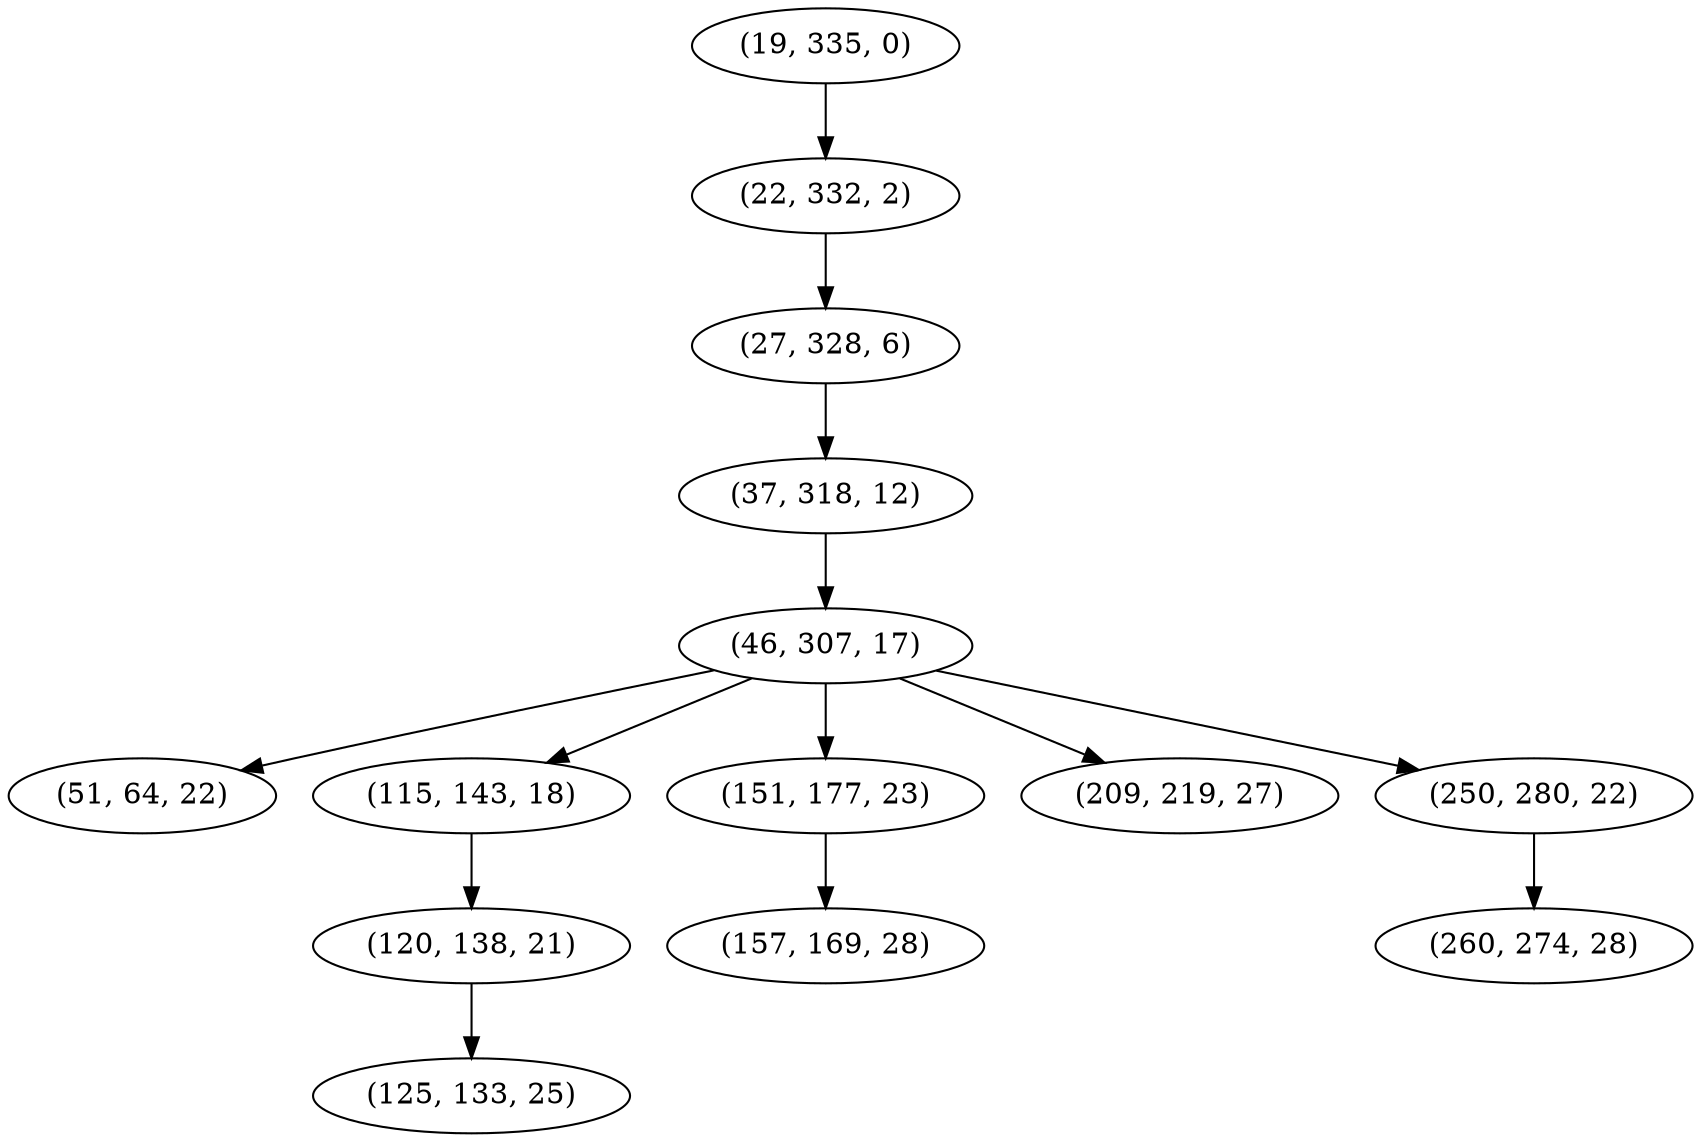 digraph tree {
    "(19, 335, 0)";
    "(22, 332, 2)";
    "(27, 328, 6)";
    "(37, 318, 12)";
    "(46, 307, 17)";
    "(51, 64, 22)";
    "(115, 143, 18)";
    "(120, 138, 21)";
    "(125, 133, 25)";
    "(151, 177, 23)";
    "(157, 169, 28)";
    "(209, 219, 27)";
    "(250, 280, 22)";
    "(260, 274, 28)";
    "(19, 335, 0)" -> "(22, 332, 2)";
    "(22, 332, 2)" -> "(27, 328, 6)";
    "(27, 328, 6)" -> "(37, 318, 12)";
    "(37, 318, 12)" -> "(46, 307, 17)";
    "(46, 307, 17)" -> "(51, 64, 22)";
    "(46, 307, 17)" -> "(115, 143, 18)";
    "(46, 307, 17)" -> "(151, 177, 23)";
    "(46, 307, 17)" -> "(209, 219, 27)";
    "(46, 307, 17)" -> "(250, 280, 22)";
    "(115, 143, 18)" -> "(120, 138, 21)";
    "(120, 138, 21)" -> "(125, 133, 25)";
    "(151, 177, 23)" -> "(157, 169, 28)";
    "(250, 280, 22)" -> "(260, 274, 28)";
}
